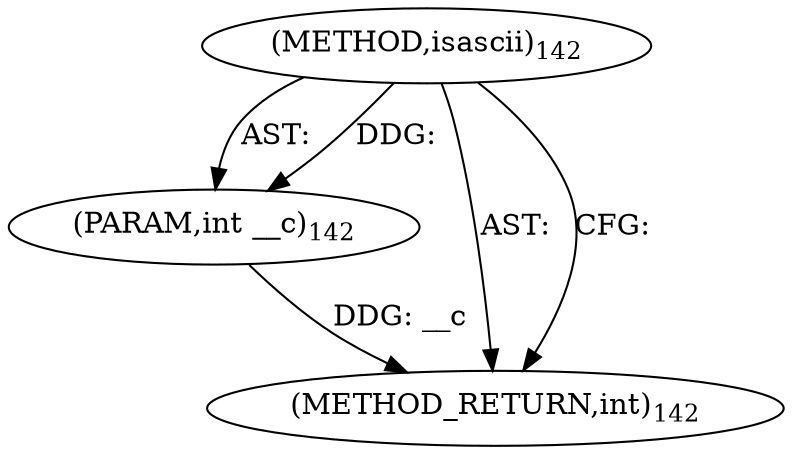 digraph "isascii" {  
"2987" [label = <(METHOD,isascii)<SUB>142</SUB>> ]
"2988" [label = <(PARAM,int __c)<SUB>142</SUB>> ]
"2989" [label = <(METHOD_RETURN,int)<SUB>142</SUB>> ]
  "2987" -> "2988"  [ label = "AST: "] 
  "2987" -> "2989"  [ label = "AST: "] 
  "2987" -> "2989"  [ label = "CFG: "] 
  "2988" -> "2989"  [ label = "DDG: __c"] 
  "2987" -> "2988"  [ label = "DDG: "] 
}
